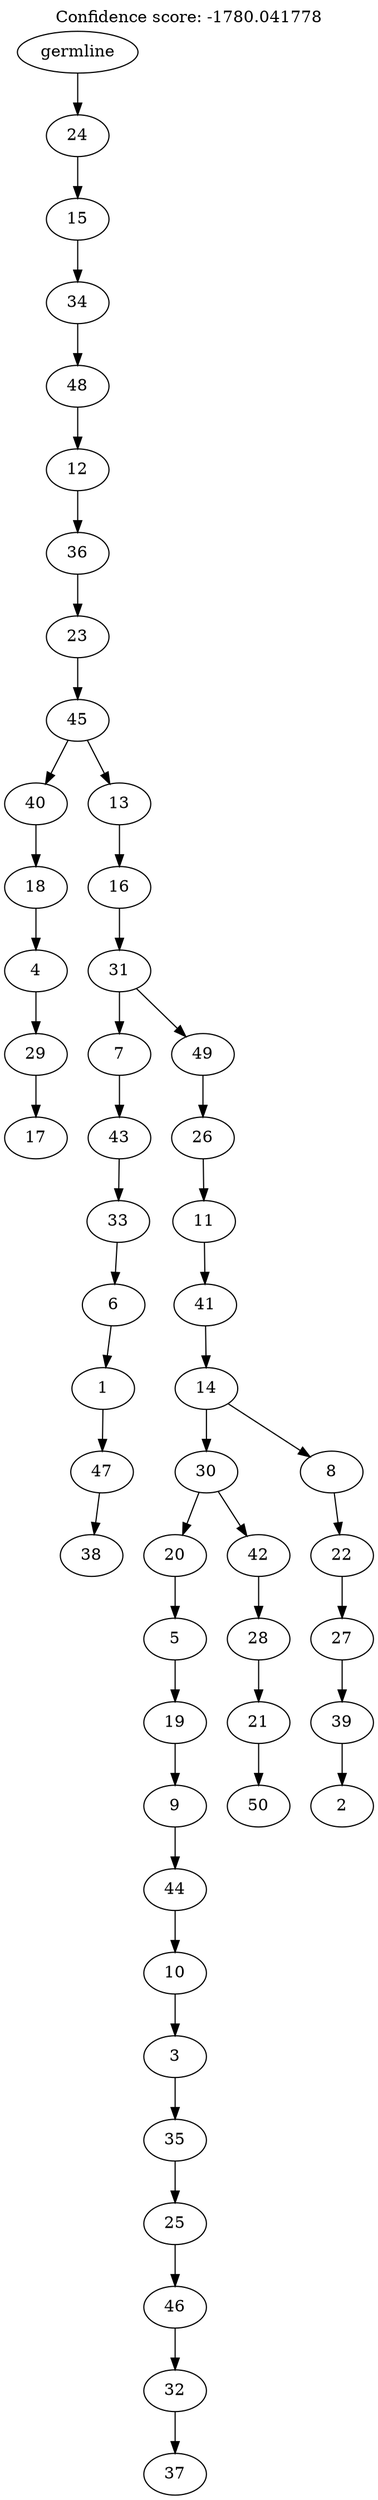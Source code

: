 digraph g {
	"49" -> "50";
	"50" [label="17"];
	"48" -> "49";
	"49" [label="29"];
	"47" -> "48";
	"48" [label="4"];
	"46" -> "47";
	"47" [label="18"];
	"44" -> "45";
	"45" [label="38"];
	"43" -> "44";
	"44" [label="47"];
	"42" -> "43";
	"43" [label="1"];
	"41" -> "42";
	"42" [label="6"];
	"40" -> "41";
	"41" [label="33"];
	"39" -> "40";
	"40" [label="43"];
	"37" -> "38";
	"38" [label="37"];
	"36" -> "37";
	"37" [label="32"];
	"35" -> "36";
	"36" [label="46"];
	"34" -> "35";
	"35" [label="25"];
	"33" -> "34";
	"34" [label="35"];
	"32" -> "33";
	"33" [label="3"];
	"31" -> "32";
	"32" [label="10"];
	"30" -> "31";
	"31" [label="44"];
	"29" -> "30";
	"30" [label="9"];
	"28" -> "29";
	"29" [label="19"];
	"27" -> "28";
	"28" [label="5"];
	"25" -> "26";
	"26" [label="50"];
	"24" -> "25";
	"25" [label="21"];
	"23" -> "24";
	"24" [label="28"];
	"22" -> "23";
	"23" [label="42"];
	"22" -> "27";
	"27" [label="20"];
	"20" -> "21";
	"21" [label="2"];
	"19" -> "20";
	"20" [label="39"];
	"18" -> "19";
	"19" [label="27"];
	"17" -> "18";
	"18" [label="22"];
	"16" -> "17";
	"17" [label="8"];
	"16" -> "22";
	"22" [label="30"];
	"15" -> "16";
	"16" [label="14"];
	"14" -> "15";
	"15" [label="41"];
	"13" -> "14";
	"14" [label="11"];
	"12" -> "13";
	"13" [label="26"];
	"11" -> "12";
	"12" [label="49"];
	"11" -> "39";
	"39" [label="7"];
	"10" -> "11";
	"11" [label="31"];
	"9" -> "10";
	"10" [label="16"];
	"8" -> "9";
	"9" [label="13"];
	"8" -> "46";
	"46" [label="40"];
	"7" -> "8";
	"8" [label="45"];
	"6" -> "7";
	"7" [label="23"];
	"5" -> "6";
	"6" [label="36"];
	"4" -> "5";
	"5" [label="12"];
	"3" -> "4";
	"4" [label="48"];
	"2" -> "3";
	"3" [label="34"];
	"1" -> "2";
	"2" [label="15"];
	"0" -> "1";
	"1" [label="24"];
	"0" [label="germline"];
	labelloc="t";
	label="Confidence score: -1780.041778";
}
